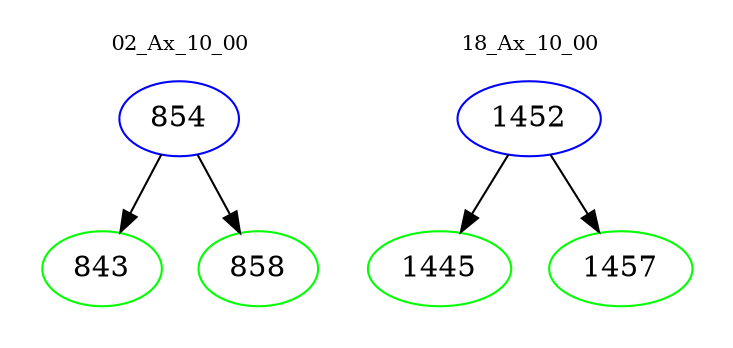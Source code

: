 digraph{
subgraph cluster_0 {
color = white
label = "02_Ax_10_00";
fontsize=10;
T0_854 [label="854", color="blue"]
T0_854 -> T0_843 [color="black"]
T0_843 [label="843", color="green"]
T0_854 -> T0_858 [color="black"]
T0_858 [label="858", color="green"]
}
subgraph cluster_1 {
color = white
label = "18_Ax_10_00";
fontsize=10;
T1_1452 [label="1452", color="blue"]
T1_1452 -> T1_1445 [color="black"]
T1_1445 [label="1445", color="green"]
T1_1452 -> T1_1457 [color="black"]
T1_1457 [label="1457", color="green"]
}
}
